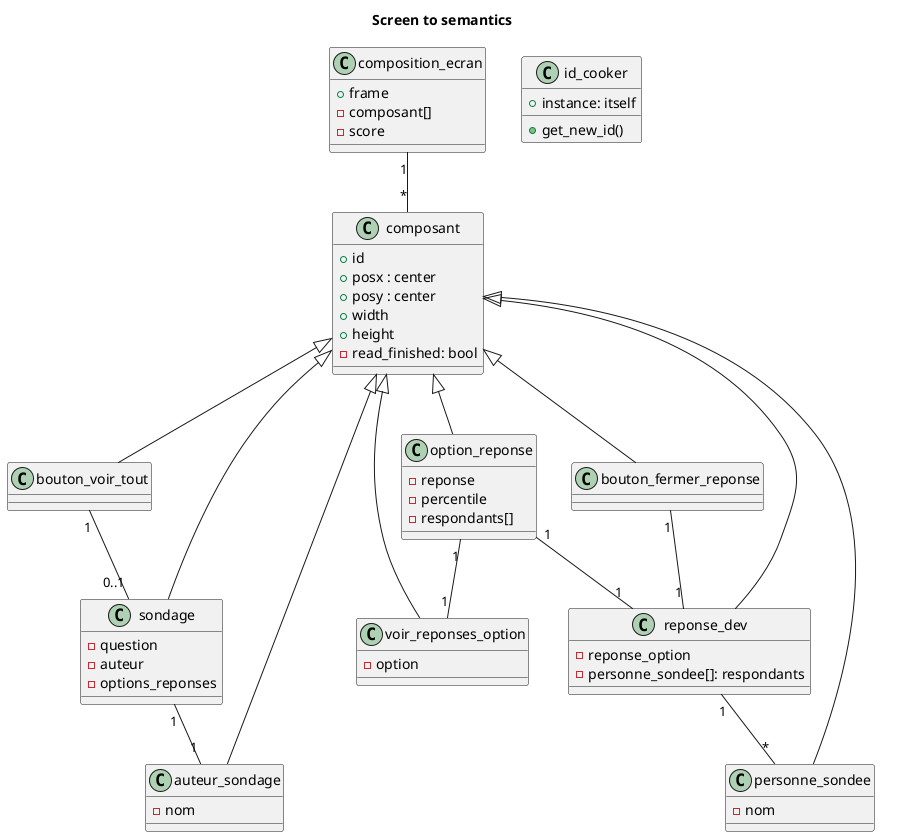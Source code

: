@startuml contraintes_composition
title Screen to semantics

Class composition_ecran {
    + frame
    - composant[]
    - score
}

Class composant{
    + id
    + posx : center
    + posy : center
    + width
    + height
    - read_finished: bool
}

Class id_cooker{
    + instance: itself
    + get_new_id()
}

Class sondage{
    - question
    - auteur
    - options_reponses
}

Class option_reponse{
    - reponse
    - percentile
    - respondants[]
}

Class auteur_sondage{
    - nom
}

Class bouton_voir_tout

Class voir_reponses_option{
    - option
}

Class reponse_dev{
    - reponse_option
    - personne_sondee[]: respondants
}

Class bouton_fermer_reponse

Class personne_sondee{
    - nom
}


sondage -up-|> composant
option_reponse -up-|> composant
auteur_sondage -up-|> composant
bouton_voir_tout -up-|> composant
voir_reponses_option -up-|> composant
reponse_dev -up-|> composant
bouton_fermer_reponse -up-|> composant
personne_sondee -up-|> composant

option_reponse "1" -- "1" voir_reponses_option
option_reponse "1" -- "1" reponse_dev
sondage "1" -- "1" auteur_sondage
composition_ecran "1" -- "*" composant
bouton_fermer_reponse "1" -- "1" reponse_dev
reponse_dev "1" -- "*" personne_sondee
bouton_voir_tout "1" -- "0..1" sondage

@enduml